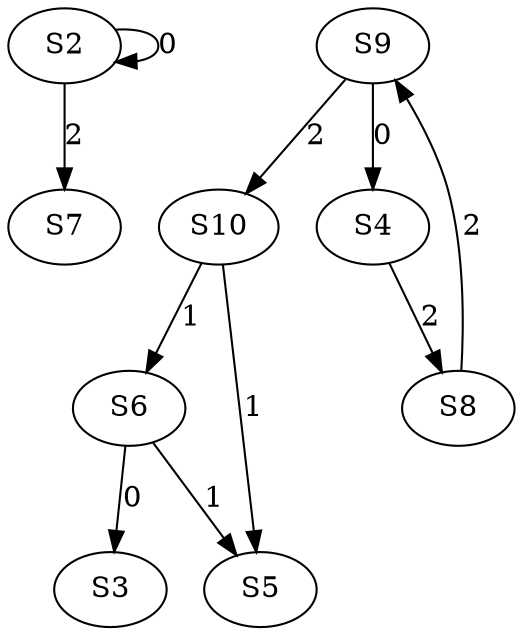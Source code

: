 strict digraph {
	S2 -> S2 [ label = 0 ];
	S6 -> S3 [ label = 0 ];
	S9 -> S4 [ label = 0 ];
	S6 -> S5 [ label = 1 ];
	S10 -> S6 [ label = 1 ];
	S2 -> S7 [ label = 2 ];
	S4 -> S8 [ label = 2 ];
	S8 -> S9 [ label = 2 ];
	S9 -> S10 [ label = 2 ];
	S10 -> S5 [ label = 1 ];
}
